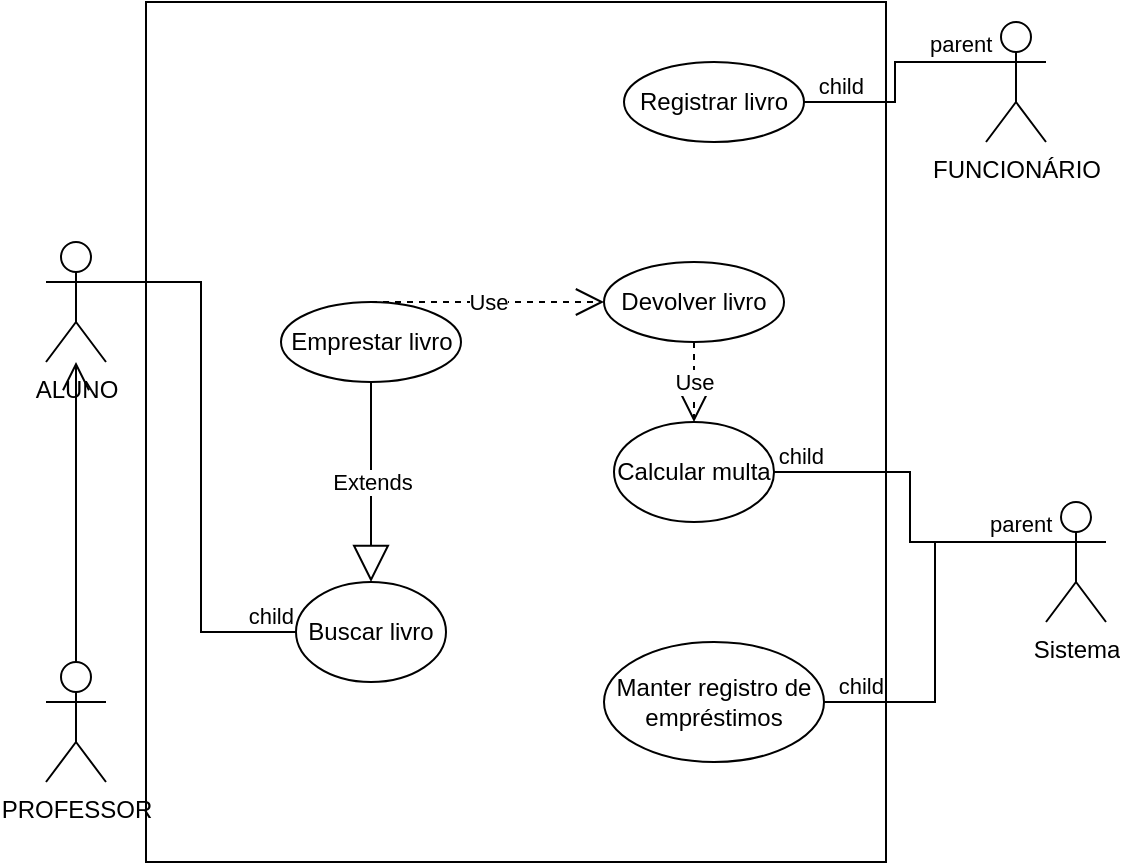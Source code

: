 <mxfile version="21.8.0" type="github">
  <diagram name="Página-1" id="cuYmLeWVTME4T_xEZBpx">
    <mxGraphModel dx="795" dy="508" grid="1" gridSize="10" guides="1" tooltips="1" connect="1" arrows="1" fold="1" page="1" pageScale="1" pageWidth="827" pageHeight="1169" math="0" shadow="0">
      <root>
        <mxCell id="0" />
        <mxCell id="1" parent="0" />
        <mxCell id="NnGKVtw9Gsvu_qK-5UKL-2" value="FUNCIONÁRIO" style="shape=umlActor;verticalLabelPosition=bottom;verticalAlign=top;html=1;" parent="1" vertex="1">
          <mxGeometry x="600" y="40" width="30" height="60" as="geometry" />
        </mxCell>
        <mxCell id="NnGKVtw9Gsvu_qK-5UKL-5" value="" style="verticalLabelPosition=bottom;verticalAlign=top;html=1;shape=mxgraph.basic.rect;fillColor2=none;strokeWidth=1;size=20;indent=5;" parent="1" vertex="1">
          <mxGeometry x="180" y="30" width="370" height="430" as="geometry" />
        </mxCell>
        <mxCell id="NnGKVtw9Gsvu_qK-5UKL-6" value="ALUNO" style="shape=umlActor;verticalLabelPosition=bottom;verticalAlign=top;html=1;" parent="1" vertex="1">
          <mxGeometry x="130" y="150" width="30" height="60" as="geometry" />
        </mxCell>
        <mxCell id="NnGKVtw9Gsvu_qK-5UKL-7" value="PROFESSOR" style="shape=umlActor;verticalLabelPosition=bottom;verticalAlign=top;html=1;" parent="1" vertex="1">
          <mxGeometry x="130" y="360" width="30" height="60" as="geometry" />
        </mxCell>
        <mxCell id="NnGKVtw9Gsvu_qK-5UKL-8" value="" style="endArrow=open;endFill=1;endSize=12;html=1;rounded=0;exitX=0.5;exitY=0;exitDx=0;exitDy=0;exitPerimeter=0;" parent="1" source="NnGKVtw9Gsvu_qK-5UKL-7" target="NnGKVtw9Gsvu_qK-5UKL-6" edge="1">
          <mxGeometry width="160" relative="1" as="geometry">
            <mxPoint x="280" y="150" as="sourcePoint" />
            <mxPoint x="440" y="150" as="targetPoint" />
          </mxGeometry>
        </mxCell>
        <mxCell id="NnGKVtw9Gsvu_qK-5UKL-10" value="Registrar livro" style="ellipse;whiteSpace=wrap;html=1;" parent="1" vertex="1">
          <mxGeometry x="419" y="60" width="90" height="40" as="geometry" />
        </mxCell>
        <mxCell id="NnGKVtw9Gsvu_qK-5UKL-12" value="" style="endArrow=none;html=1;edgeStyle=orthogonalEdgeStyle;rounded=0;entryX=1;entryY=0.5;entryDx=0;entryDy=0;exitX=0;exitY=0.333;exitDx=0;exitDy=0;exitPerimeter=0;" parent="1" source="NnGKVtw9Gsvu_qK-5UKL-2" target="NnGKVtw9Gsvu_qK-5UKL-10" edge="1">
          <mxGeometry relative="1" as="geometry">
            <mxPoint x="280" y="150" as="sourcePoint" />
            <mxPoint x="440" y="150" as="targetPoint" />
          </mxGeometry>
        </mxCell>
        <mxCell id="NnGKVtw9Gsvu_qK-5UKL-13" value="parent" style="edgeLabel;resizable=0;html=1;align=left;verticalAlign=bottom;" parent="NnGKVtw9Gsvu_qK-5UKL-12" connectable="0" vertex="1">
          <mxGeometry x="-1" relative="1" as="geometry">
            <mxPoint x="-30" as="offset" />
          </mxGeometry>
        </mxCell>
        <mxCell id="NnGKVtw9Gsvu_qK-5UKL-14" value="child" style="edgeLabel;resizable=0;html=1;align=right;verticalAlign=bottom;" parent="NnGKVtw9Gsvu_qK-5UKL-12" connectable="0" vertex="1">
          <mxGeometry x="1" relative="1" as="geometry">
            <mxPoint x="30" as="offset" />
          </mxGeometry>
        </mxCell>
        <mxCell id="NnGKVtw9Gsvu_qK-5UKL-15" value="Emprestar livro" style="ellipse;whiteSpace=wrap;html=1;" parent="1" vertex="1">
          <mxGeometry x="247.5" y="180" width="90" height="40" as="geometry" />
        </mxCell>
        <mxCell id="NnGKVtw9Gsvu_qK-5UKL-20" value="Devolver livro" style="ellipse;whiteSpace=wrap;html=1;" parent="1" vertex="1">
          <mxGeometry x="409" y="160" width="90" height="40" as="geometry" />
        </mxCell>
        <mxCell id="NnGKVtw9Gsvu_qK-5UKL-21" value="Use" style="endArrow=open;endSize=12;dashed=1;html=1;rounded=0;exitX=0.5;exitY=0;exitDx=0;exitDy=0;" parent="1" source="NnGKVtw9Gsvu_qK-5UKL-15" target="NnGKVtw9Gsvu_qK-5UKL-20" edge="1">
          <mxGeometry width="160" relative="1" as="geometry">
            <mxPoint x="280" y="150" as="sourcePoint" />
            <mxPoint x="440" y="150" as="targetPoint" />
          </mxGeometry>
        </mxCell>
        <mxCell id="NnGKVtw9Gsvu_qK-5UKL-22" value="Calcular multa" style="ellipse;whiteSpace=wrap;html=1;" parent="1" vertex="1">
          <mxGeometry x="414" y="240" width="80" height="50" as="geometry" />
        </mxCell>
        <mxCell id="NnGKVtw9Gsvu_qK-5UKL-23" value="Use" style="endArrow=open;endSize=12;dashed=1;html=1;rounded=0;exitX=0.5;exitY=1;exitDx=0;exitDy=0;" parent="1" source="NnGKVtw9Gsvu_qK-5UKL-20" target="NnGKVtw9Gsvu_qK-5UKL-22" edge="1">
          <mxGeometry width="160" relative="1" as="geometry">
            <mxPoint x="280" y="150" as="sourcePoint" />
            <mxPoint x="440" y="150" as="targetPoint" />
          </mxGeometry>
        </mxCell>
        <mxCell id="NnGKVtw9Gsvu_qK-5UKL-27" value="Sistema" style="shape=umlActor;verticalLabelPosition=bottom;verticalAlign=top;html=1;" parent="1" vertex="1">
          <mxGeometry x="630" y="280" width="30" height="60" as="geometry" />
        </mxCell>
        <mxCell id="NnGKVtw9Gsvu_qK-5UKL-28" value="" style="endArrow=none;html=1;edgeStyle=orthogonalEdgeStyle;rounded=0;exitX=0;exitY=0.333;exitDx=0;exitDy=0;exitPerimeter=0;entryX=1;entryY=0.5;entryDx=0;entryDy=0;" parent="1" source="NnGKVtw9Gsvu_qK-5UKL-27" target="NnGKVtw9Gsvu_qK-5UKL-22" edge="1">
          <mxGeometry relative="1" as="geometry">
            <mxPoint x="280" y="150" as="sourcePoint" />
            <mxPoint x="440" y="150" as="targetPoint" />
          </mxGeometry>
        </mxCell>
        <mxCell id="NnGKVtw9Gsvu_qK-5UKL-29" value="parent" style="edgeLabel;resizable=0;html=1;align=left;verticalAlign=bottom;" parent="NnGKVtw9Gsvu_qK-5UKL-28" connectable="0" vertex="1">
          <mxGeometry x="-1" relative="1" as="geometry">
            <mxPoint x="-30" as="offset" />
          </mxGeometry>
        </mxCell>
        <mxCell id="NnGKVtw9Gsvu_qK-5UKL-30" value="child" style="edgeLabel;resizable=0;html=1;align=right;verticalAlign=bottom;" parent="NnGKVtw9Gsvu_qK-5UKL-28" connectable="0" vertex="1">
          <mxGeometry x="1" relative="1" as="geometry">
            <mxPoint x="25" as="offset" />
          </mxGeometry>
        </mxCell>
        <mxCell id="NnGKVtw9Gsvu_qK-5UKL-31" value="Manter registro de empréstimos" style="ellipse;whiteSpace=wrap;html=1;" parent="1" vertex="1">
          <mxGeometry x="409" y="350" width="110" height="60" as="geometry" />
        </mxCell>
        <mxCell id="NnGKVtw9Gsvu_qK-5UKL-32" value="" style="endArrow=none;html=1;edgeStyle=orthogonalEdgeStyle;rounded=0;exitX=0;exitY=0.333;exitDx=0;exitDy=0;exitPerimeter=0;entryX=1;entryY=0.5;entryDx=0;entryDy=0;" parent="1" source="NnGKVtw9Gsvu_qK-5UKL-27" target="NnGKVtw9Gsvu_qK-5UKL-31" edge="1">
          <mxGeometry relative="1" as="geometry">
            <mxPoint x="280" y="150" as="sourcePoint" />
            <mxPoint x="440" y="150" as="targetPoint" />
          </mxGeometry>
        </mxCell>
        <mxCell id="NnGKVtw9Gsvu_qK-5UKL-34" value="child" style="edgeLabel;resizable=0;html=1;align=right;verticalAlign=bottom;" parent="NnGKVtw9Gsvu_qK-5UKL-32" connectable="0" vertex="1">
          <mxGeometry x="1" relative="1" as="geometry">
            <mxPoint x="30" as="offset" />
          </mxGeometry>
        </mxCell>
        <mxCell id="NnGKVtw9Gsvu_qK-5UKL-35" value="Buscar livro" style="ellipse;whiteSpace=wrap;html=1;" parent="1" vertex="1">
          <mxGeometry x="255" y="320" width="75" height="50" as="geometry" />
        </mxCell>
        <mxCell id="NnGKVtw9Gsvu_qK-5UKL-38" value="" style="endArrow=none;html=1;edgeStyle=orthogonalEdgeStyle;rounded=0;exitX=1;exitY=0.333;exitDx=0;exitDy=0;exitPerimeter=0;entryX=0;entryY=0.5;entryDx=0;entryDy=0;" parent="1" source="NnGKVtw9Gsvu_qK-5UKL-6" target="NnGKVtw9Gsvu_qK-5UKL-35" edge="1">
          <mxGeometry relative="1" as="geometry">
            <mxPoint x="170" y="70" as="sourcePoint" />
            <mxPoint x="257.5" y="190" as="targetPoint" />
          </mxGeometry>
        </mxCell>
        <mxCell id="NnGKVtw9Gsvu_qK-5UKL-40" value="child" style="edgeLabel;resizable=0;html=1;align=right;verticalAlign=bottom;" parent="NnGKVtw9Gsvu_qK-5UKL-38" connectable="0" vertex="1">
          <mxGeometry x="1" relative="1" as="geometry" />
        </mxCell>
        <mxCell id="VHSJli-LO9bZ01tEtnvk-1" value="Extends" style="endArrow=block;endSize=16;endFill=0;html=1;rounded=0;exitX=0.5;exitY=1;exitDx=0;exitDy=0;entryX=0.5;entryY=0;entryDx=0;entryDy=0;" edge="1" parent="1" source="NnGKVtw9Gsvu_qK-5UKL-15" target="NnGKVtw9Gsvu_qK-5UKL-35">
          <mxGeometry width="160" relative="1" as="geometry">
            <mxPoint x="230" y="280" as="sourcePoint" />
            <mxPoint x="440" y="310" as="targetPoint" />
          </mxGeometry>
        </mxCell>
      </root>
    </mxGraphModel>
  </diagram>
</mxfile>
